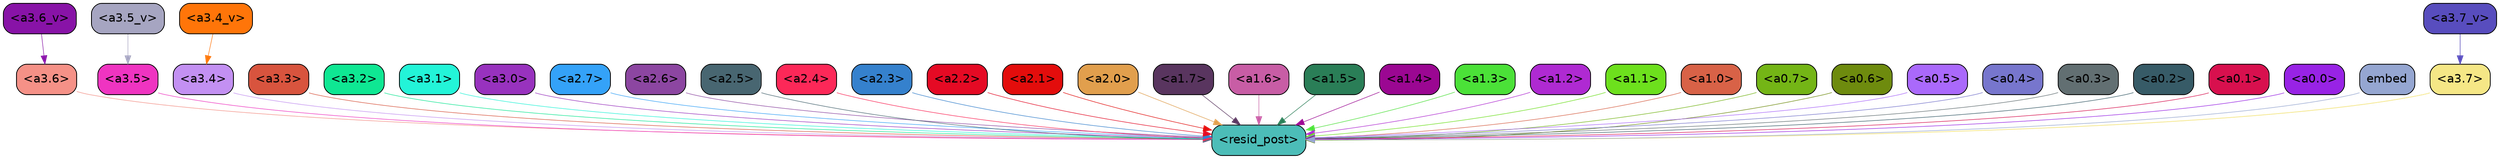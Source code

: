 strict digraph "" {
	graph [bgcolor=transparent,
		layout=dot,
		overlap=false,
		splines=true
	];
	"<a3.7>"	[color=black,
		fillcolor="#f5e786",
		fontname=Helvetica,
		shape=box,
		style="filled, rounded"];
	"<resid_post>"	[color=black,
		fillcolor="#4cbdb8",
		fontname=Helvetica,
		shape=box,
		style="filled, rounded"];
	"<a3.7>" -> "<resid_post>"	[color="#f5e786",
		penwidth=0.8263697922229767];
	"<a3.6>"	[color=black,
		fillcolor="#f59187",
		fontname=Helvetica,
		shape=box,
		style="filled, rounded"];
	"<a3.6>" -> "<resid_post>"	[color="#f59187",
		penwidth=0.6];
	"<a3.5>"	[color=black,
		fillcolor="#ef34c1",
		fontname=Helvetica,
		shape=box,
		style="filled, rounded"];
	"<a3.5>" -> "<resid_post>"	[color="#ef34c1",
		penwidth=0.6];
	"<a3.4>"	[color=black,
		fillcolor="#c390f2",
		fontname=Helvetica,
		shape=box,
		style="filled, rounded"];
	"<a3.4>" -> "<resid_post>"	[color="#c390f2",
		penwidth=0.6];
	"<a3.3>"	[color=black,
		fillcolor="#d8543e",
		fontname=Helvetica,
		shape=box,
		style="filled, rounded"];
	"<a3.3>" -> "<resid_post>"	[color="#d8543e",
		penwidth=0.6];
	"<a3.2>"	[color=black,
		fillcolor="#0fe793",
		fontname=Helvetica,
		shape=box,
		style="filled, rounded"];
	"<a3.2>" -> "<resid_post>"	[color="#0fe793",
		penwidth=0.6];
	"<a3.1>"	[color=black,
		fillcolor="#23f4d8",
		fontname=Helvetica,
		shape=box,
		style="filled, rounded"];
	"<a3.1>" -> "<resid_post>"	[color="#23f4d8",
		penwidth=0.6];
	"<a3.0>"	[color=black,
		fillcolor="#9832be",
		fontname=Helvetica,
		shape=box,
		style="filled, rounded"];
	"<a3.0>" -> "<resid_post>"	[color="#9832be",
		penwidth=0.6];
	"<a2.7>"	[color=black,
		fillcolor="#34a2f8",
		fontname=Helvetica,
		shape=box,
		style="filled, rounded"];
	"<a2.7>" -> "<resid_post>"	[color="#34a2f8",
		penwidth=0.6];
	"<a2.6>"	[color=black,
		fillcolor="#8c46a1",
		fontname=Helvetica,
		shape=box,
		style="filled, rounded"];
	"<a2.6>" -> "<resid_post>"	[color="#8c46a1",
		penwidth=0.6];
	"<a2.5>"	[color=black,
		fillcolor="#486671",
		fontname=Helvetica,
		shape=box,
		style="filled, rounded"];
	"<a2.5>" -> "<resid_post>"	[color="#486671",
		penwidth=0.6];
	"<a2.4>"	[color=black,
		fillcolor="#fc2858",
		fontname=Helvetica,
		shape=box,
		style="filled, rounded"];
	"<a2.4>" -> "<resid_post>"	[color="#fc2858",
		penwidth=0.6];
	"<a2.3>"	[color=black,
		fillcolor="#3581cd",
		fontname=Helvetica,
		shape=box,
		style="filled, rounded"];
	"<a2.3>" -> "<resid_post>"	[color="#3581cd",
		penwidth=0.6];
	"<a2.2>"	[color=black,
		fillcolor="#e50a24",
		fontname=Helvetica,
		shape=box,
		style="filled, rounded"];
	"<a2.2>" -> "<resid_post>"	[color="#e50a24",
		penwidth=0.6];
	"<a2.1>"	[color=black,
		fillcolor="#e30d0c",
		fontname=Helvetica,
		shape=box,
		style="filled, rounded"];
	"<a2.1>" -> "<resid_post>"	[color="#e30d0c",
		penwidth=0.6];
	"<a2.0>"	[color=black,
		fillcolor="#e19f4d",
		fontname=Helvetica,
		shape=box,
		style="filled, rounded"];
	"<a2.0>" -> "<resid_post>"	[color="#e19f4d",
		penwidth=0.6];
	"<a1.7>"	[color=black,
		fillcolor="#59355f",
		fontname=Helvetica,
		shape=box,
		style="filled, rounded"];
	"<a1.7>" -> "<resid_post>"	[color="#59355f",
		penwidth=0.6];
	"<a1.6>"	[color=black,
		fillcolor="#c85da5",
		fontname=Helvetica,
		shape=box,
		style="filled, rounded"];
	"<a1.6>" -> "<resid_post>"	[color="#c85da5",
		penwidth=0.6];
	"<a1.5>"	[color=black,
		fillcolor="#2a7e57",
		fontname=Helvetica,
		shape=box,
		style="filled, rounded"];
	"<a1.5>" -> "<resid_post>"	[color="#2a7e57",
		penwidth=0.6];
	"<a1.4>"	[color=black,
		fillcolor="#9b0792",
		fontname=Helvetica,
		shape=box,
		style="filled, rounded"];
	"<a1.4>" -> "<resid_post>"	[color="#9b0792",
		penwidth=0.6];
	"<a1.3>"	[color=black,
		fillcolor="#4be138",
		fontname=Helvetica,
		shape=box,
		style="filled, rounded"];
	"<a1.3>" -> "<resid_post>"	[color="#4be138",
		penwidth=0.6];
	"<a1.2>"	[color=black,
		fillcolor="#af2ad2",
		fontname=Helvetica,
		shape=box,
		style="filled, rounded"];
	"<a1.2>" -> "<resid_post>"	[color="#af2ad2",
		penwidth=0.6];
	"<a1.1>"	[color=black,
		fillcolor="#6de01d",
		fontname=Helvetica,
		shape=box,
		style="filled, rounded"];
	"<a1.1>" -> "<resid_post>"	[color="#6de01d",
		penwidth=0.6];
	"<a1.0>"	[color=black,
		fillcolor="#d86247",
		fontname=Helvetica,
		shape=box,
		style="filled, rounded"];
	"<a1.0>" -> "<resid_post>"	[color="#d86247",
		penwidth=0.6];
	"<a0.7>"	[color=black,
		fillcolor="#74b516",
		fontname=Helvetica,
		shape=box,
		style="filled, rounded"];
	"<a0.7>" -> "<resid_post>"	[color="#74b516",
		penwidth=0.6];
	"<a0.6>"	[color=black,
		fillcolor="#6e8b0e",
		fontname=Helvetica,
		shape=box,
		style="filled, rounded"];
	"<a0.6>" -> "<resid_post>"	[color="#6e8b0e",
		penwidth=0.6];
	"<a0.5>"	[color=black,
		fillcolor="#aa69fb",
		fontname=Helvetica,
		shape=box,
		style="filled, rounded"];
	"<a0.5>" -> "<resid_post>"	[color="#aa69fb",
		penwidth=0.6];
	"<a0.4>"	[color=black,
		fillcolor="#7776cd",
		fontname=Helvetica,
		shape=box,
		style="filled, rounded"];
	"<a0.4>" -> "<resid_post>"	[color="#7776cd",
		penwidth=0.6];
	"<a0.3>"	[color=black,
		fillcolor="#626f72",
		fontname=Helvetica,
		shape=box,
		style="filled, rounded"];
	"<a0.3>" -> "<resid_post>"	[color="#626f72",
		penwidth=0.6];
	"<a0.2>"	[color=black,
		fillcolor="#375b67",
		fontname=Helvetica,
		shape=box,
		style="filled, rounded"];
	"<a0.2>" -> "<resid_post>"	[color="#375b67",
		penwidth=0.6];
	"<a0.1>"	[color=black,
		fillcolor="#d8104e",
		fontname=Helvetica,
		shape=box,
		style="filled, rounded"];
	"<a0.1>" -> "<resid_post>"	[color="#d8104e",
		penwidth=0.6];
	"<a0.0>"	[color=black,
		fillcolor="#9823e5",
		fontname=Helvetica,
		shape=box,
		style="filled, rounded"];
	"<a0.0>" -> "<resid_post>"	[color="#9823e5",
		penwidth=0.6];
	embed	[color=black,
		fillcolor="#95a6d1",
		fontname=Helvetica,
		shape=box,
		style="filled, rounded"];
	embed -> "<resid_post>"	[color="#95a6d1",
		penwidth=0.6];
	"<a3.7_v>"	[color=black,
		fillcolor="#584dbe",
		fontname=Helvetica,
		shape=box,
		style="filled, rounded"];
	"<a3.7_v>" -> "<a3.7>"	[color="#584dbe",
		penwidth=0.6738671064376831];
	"<a3.6_v>"	[color=black,
		fillcolor="#8813a7",
		fontname=Helvetica,
		shape=box,
		style="filled, rounded"];
	"<a3.6_v>" -> "<a3.6>"	[color="#8813a7",
		penwidth=0.6];
	"<a3.5_v>"	[color=black,
		fillcolor="#a6a5c1",
		fontname=Helvetica,
		shape=box,
		style="filled, rounded"];
	"<a3.5_v>" -> "<a3.5>"	[color="#a6a5c1",
		penwidth=0.6];
	"<a3.4_v>"	[color=black,
		fillcolor="#ff7509",
		fontname=Helvetica,
		shape=box,
		style="filled, rounded"];
	"<a3.4_v>" -> "<a3.4>"	[color="#ff7509",
		penwidth=0.6];
}

